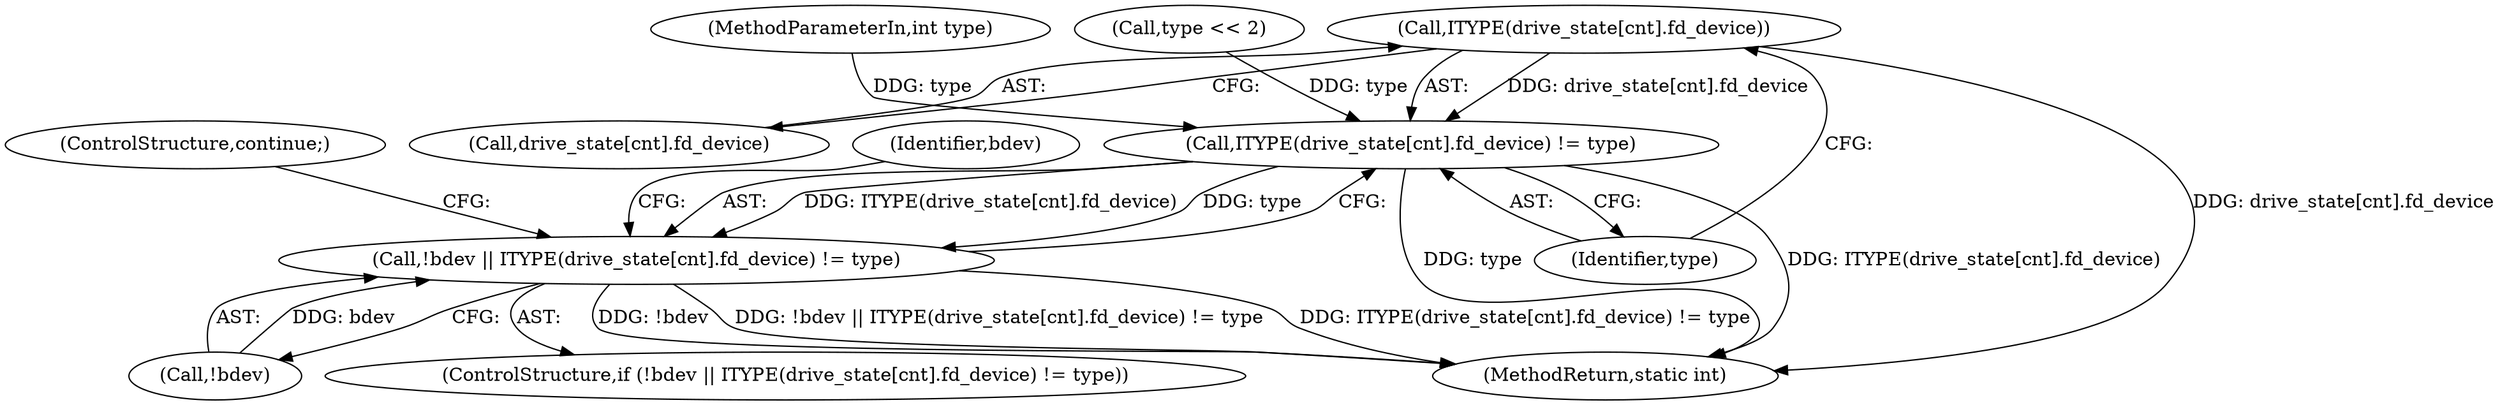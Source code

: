 digraph "0_linux_f3554aeb991214cbfafd17d55e2bfddb50282e32@array" {
"1000261" [label="(Call,ITYPE(drive_state[cnt].fd_device))"];
"1000260" [label="(Call,ITYPE(drive_state[cnt].fd_device) != type)"];
"1000257" [label="(Call,!bdev || ITYPE(drive_state[cnt].fd_device) != type)"];
"1000268" [label="(ControlStructure,continue;)"];
"1000109" [label="(MethodParameterIn,int type)"];
"1000270" [label="(Identifier,bdev)"];
"1000386" [label="(MethodReturn,static int)"];
"1000260" [label="(Call,ITYPE(drive_state[cnt].fd_device) != type)"];
"1000267" [label="(Identifier,type)"];
"1000261" [label="(Call,ITYPE(drive_state[cnt].fd_device))"];
"1000257" [label="(Call,!bdev || ITYPE(drive_state[cnt].fd_device) != type)"];
"1000258" [label="(Call,!bdev)"];
"1000262" [label="(Call,drive_state[cnt].fd_device)"];
"1000256" [label="(ControlStructure,if (!bdev || ITYPE(drive_state[cnt].fd_device) != type))"];
"1000216" [label="(Call,type << 2)"];
"1000261" -> "1000260"  [label="AST: "];
"1000261" -> "1000262"  [label="CFG: "];
"1000262" -> "1000261"  [label="AST: "];
"1000267" -> "1000261"  [label="CFG: "];
"1000261" -> "1000386"  [label="DDG: drive_state[cnt].fd_device"];
"1000261" -> "1000260"  [label="DDG: drive_state[cnt].fd_device"];
"1000260" -> "1000257"  [label="AST: "];
"1000260" -> "1000267"  [label="CFG: "];
"1000267" -> "1000260"  [label="AST: "];
"1000257" -> "1000260"  [label="CFG: "];
"1000260" -> "1000386"  [label="DDG: type"];
"1000260" -> "1000386"  [label="DDG: ITYPE(drive_state[cnt].fd_device)"];
"1000260" -> "1000257"  [label="DDG: ITYPE(drive_state[cnt].fd_device)"];
"1000260" -> "1000257"  [label="DDG: type"];
"1000216" -> "1000260"  [label="DDG: type"];
"1000109" -> "1000260"  [label="DDG: type"];
"1000257" -> "1000256"  [label="AST: "];
"1000257" -> "1000258"  [label="CFG: "];
"1000258" -> "1000257"  [label="AST: "];
"1000268" -> "1000257"  [label="CFG: "];
"1000270" -> "1000257"  [label="CFG: "];
"1000257" -> "1000386"  [label="DDG: ITYPE(drive_state[cnt].fd_device) != type"];
"1000257" -> "1000386"  [label="DDG: !bdev"];
"1000257" -> "1000386"  [label="DDG: !bdev || ITYPE(drive_state[cnt].fd_device) != type"];
"1000258" -> "1000257"  [label="DDG: bdev"];
}
